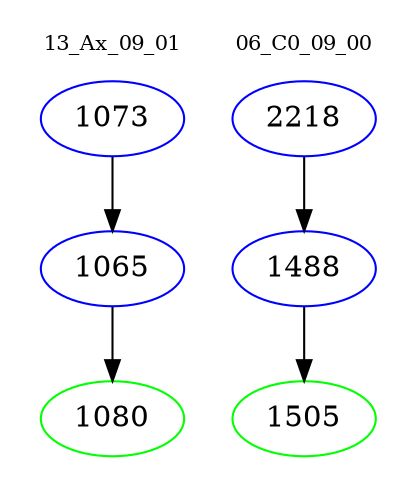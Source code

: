 digraph{
subgraph cluster_0 {
color = white
label = "13_Ax_09_01";
fontsize=10;
T0_1073 [label="1073", color="blue"]
T0_1073 -> T0_1065 [color="black"]
T0_1065 [label="1065", color="blue"]
T0_1065 -> T0_1080 [color="black"]
T0_1080 [label="1080", color="green"]
}
subgraph cluster_1 {
color = white
label = "06_C0_09_00";
fontsize=10;
T1_2218 [label="2218", color="blue"]
T1_2218 -> T1_1488 [color="black"]
T1_1488 [label="1488", color="blue"]
T1_1488 -> T1_1505 [color="black"]
T1_1505 [label="1505", color="green"]
}
}
